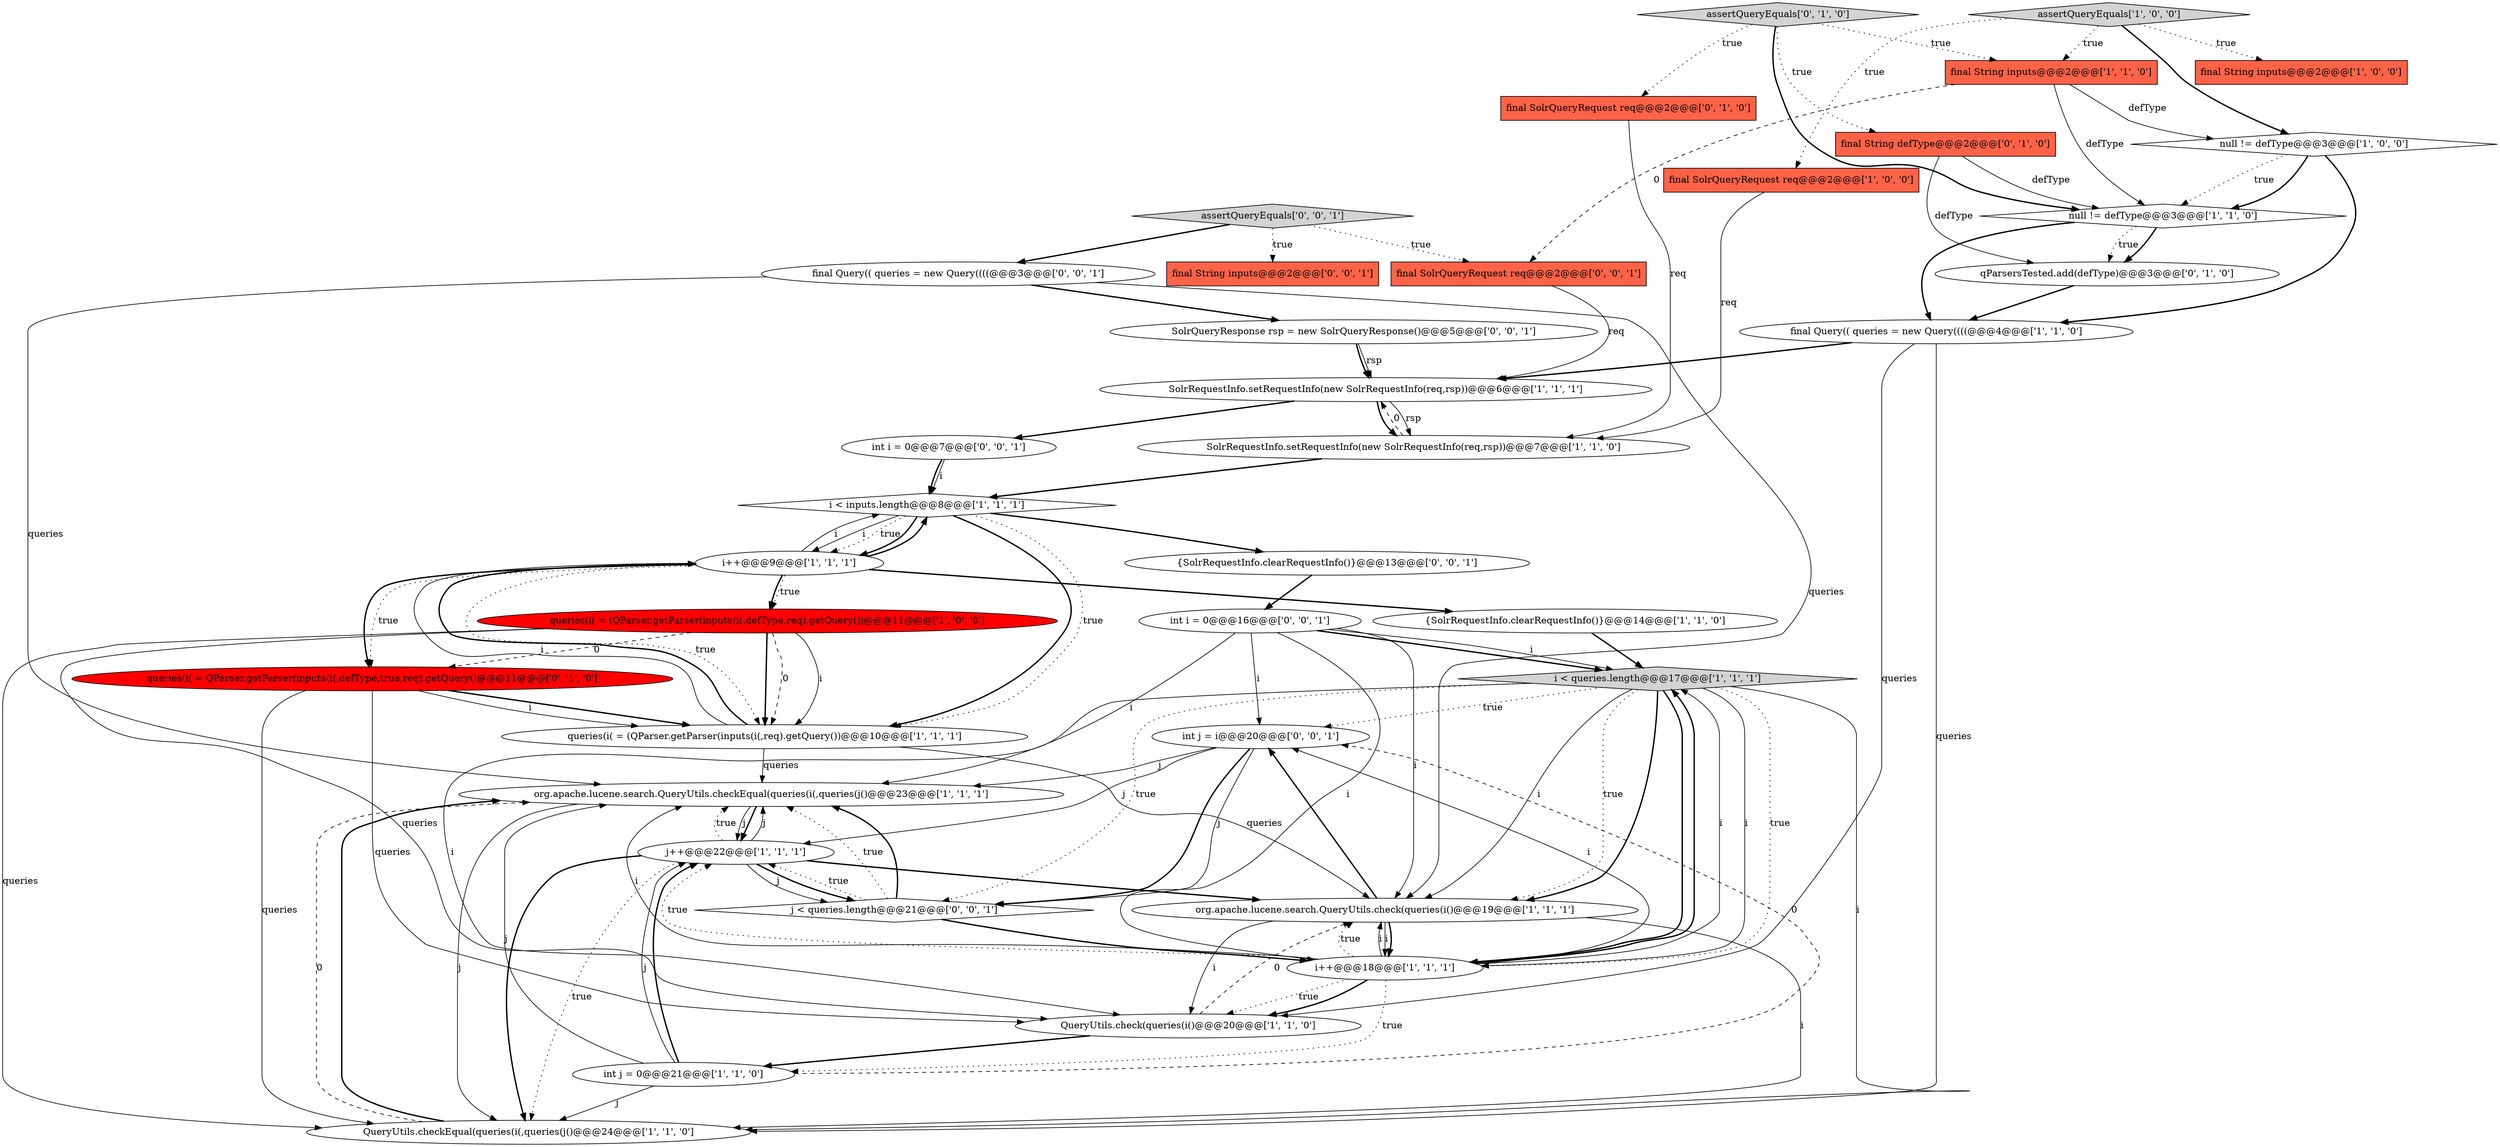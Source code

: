 digraph {
36 [style = filled, label = "SolrQueryResponse rsp = new SolrQueryResponse()@@@5@@@['0', '0', '1']", fillcolor = white, shape = ellipse image = "AAA0AAABBB3BBB"];
25 [style = filled, label = "assertQueryEquals['0', '1', '0']", fillcolor = lightgray, shape = diamond image = "AAA0AAABBB2BBB"];
30 [style = filled, label = "int i = 0@@@7@@@['0', '0', '1']", fillcolor = white, shape = ellipse image = "AAA0AAABBB3BBB"];
23 [style = filled, label = "final SolrQueryRequest req@@@2@@@['0', '1', '0']", fillcolor = tomato, shape = box image = "AAA0AAABBB2BBB"];
20 [style = filled, label = "null != defType@@@3@@@['1', '1', '0']", fillcolor = white, shape = diamond image = "AAA0AAABBB1BBB"];
32 [style = filled, label = "int j = i@@@20@@@['0', '0', '1']", fillcolor = white, shape = ellipse image = "AAA0AAABBB3BBB"];
3 [style = filled, label = "org.apache.lucene.search.QueryUtils.check(queries(i()@@@19@@@['1', '1', '1']", fillcolor = white, shape = ellipse image = "AAA0AAABBB1BBB"];
6 [style = filled, label = "final String inputs@@@2@@@['1', '0', '0']", fillcolor = tomato, shape = box image = "AAA0AAABBB1BBB"];
12 [style = filled, label = "{SolrRequestInfo.clearRequestInfo()}@@@14@@@['1', '1', '0']", fillcolor = white, shape = ellipse image = "AAA0AAABBB1BBB"];
14 [style = filled, label = "i++@@@18@@@['1', '1', '1']", fillcolor = white, shape = ellipse image = "AAA0AAABBB1BBB"];
21 [style = filled, label = "final String inputs@@@2@@@['1', '1', '0']", fillcolor = tomato, shape = box image = "AAA0AAABBB1BBB"];
15 [style = filled, label = "i++@@@9@@@['1', '1', '1']", fillcolor = white, shape = ellipse image = "AAA0AAABBB1BBB"];
9 [style = filled, label = "QueryUtils.checkEqual(queries(i(,queries(j()@@@24@@@['1', '1', '0']", fillcolor = white, shape = ellipse image = "AAA0AAABBB1BBB"];
33 [style = filled, label = "final SolrQueryRequest req@@@2@@@['0', '0', '1']", fillcolor = tomato, shape = box image = "AAA0AAABBB3BBB"];
24 [style = filled, label = "final String defType@@@2@@@['0', '1', '0']", fillcolor = tomato, shape = box image = "AAA0AAABBB2BBB"];
2 [style = filled, label = "i < queries.length@@@17@@@['1', '1', '1']", fillcolor = lightgray, shape = diamond image = "AAA0AAABBB1BBB"];
26 [style = filled, label = "queries(i( = QParser.getParser(inputs(i(,defType,true,req).getQuery()@@@11@@@['0', '1', '0']", fillcolor = red, shape = ellipse image = "AAA1AAABBB2BBB"];
22 [style = filled, label = "qParsersTested.add(defType)@@@3@@@['0', '1', '0']", fillcolor = white, shape = ellipse image = "AAA0AAABBB2BBB"];
1 [style = filled, label = "queries(i( = (QParser.getParser(inputs(i(,req).getQuery())@@@10@@@['1', '1', '1']", fillcolor = white, shape = ellipse image = "AAA0AAABBB1BBB"];
11 [style = filled, label = "SolrRequestInfo.setRequestInfo(new SolrRequestInfo(req,rsp))@@@7@@@['1', '1', '0']", fillcolor = white, shape = ellipse image = "AAA0AAABBB1BBB"];
16 [style = filled, label = "null != defType@@@3@@@['1', '0', '0']", fillcolor = white, shape = diamond image = "AAA0AAABBB1BBB"];
10 [style = filled, label = "int j = 0@@@21@@@['1', '1', '0']", fillcolor = white, shape = ellipse image = "AAA0AAABBB1BBB"];
28 [style = filled, label = "final Query(( queries = new Query((((@@@3@@@['0', '0', '1']", fillcolor = white, shape = ellipse image = "AAA0AAABBB3BBB"];
29 [style = filled, label = "final String inputs@@@2@@@['0', '0', '1']", fillcolor = tomato, shape = box image = "AAA0AAABBB3BBB"];
7 [style = filled, label = "org.apache.lucene.search.QueryUtils.checkEqual(queries(i(,queries(j()@@@23@@@['1', '1', '1']", fillcolor = white, shape = ellipse image = "AAA0AAABBB1BBB"];
17 [style = filled, label = "SolrRequestInfo.setRequestInfo(new SolrRequestInfo(req,rsp))@@@6@@@['1', '1', '1']", fillcolor = white, shape = ellipse image = "AAA0AAABBB1BBB"];
35 [style = filled, label = "assertQueryEquals['0', '0', '1']", fillcolor = lightgray, shape = diamond image = "AAA0AAABBB3BBB"];
13 [style = filled, label = "queries(i( = (QParser.getParser(inputs(i(,defType,req).getQuery())@@@11@@@['1', '0', '0']", fillcolor = red, shape = ellipse image = "AAA1AAABBB1BBB"];
27 [style = filled, label = "{SolrRequestInfo.clearRequestInfo()}@@@13@@@['0', '0', '1']", fillcolor = white, shape = ellipse image = "AAA0AAABBB3BBB"];
19 [style = filled, label = "assertQueryEquals['1', '0', '0']", fillcolor = lightgray, shape = diamond image = "AAA0AAABBB1BBB"];
5 [style = filled, label = "final Query(( queries = new Query((((@@@4@@@['1', '1', '0']", fillcolor = white, shape = ellipse image = "AAA0AAABBB1BBB"];
34 [style = filled, label = "int i = 0@@@16@@@['0', '0', '1']", fillcolor = white, shape = ellipse image = "AAA0AAABBB3BBB"];
31 [style = filled, label = "j < queries.length@@@21@@@['0', '0', '1']", fillcolor = white, shape = diamond image = "AAA0AAABBB3BBB"];
4 [style = filled, label = "QueryUtils.check(queries(i()@@@20@@@['1', '1', '0']", fillcolor = white, shape = ellipse image = "AAA0AAABBB1BBB"];
0 [style = filled, label = "i < inputs.length@@@8@@@['1', '1', '1']", fillcolor = white, shape = diamond image = "AAA0AAABBB1BBB"];
18 [style = filled, label = "j++@@@22@@@['1', '1', '1']", fillcolor = white, shape = ellipse image = "AAA0AAABBB1BBB"];
8 [style = filled, label = "final SolrQueryRequest req@@@2@@@['1', '0', '0']", fillcolor = tomato, shape = box image = "AAA0AAABBB1BBB"];
21->20 [style = solid, label="defType"];
2->9 [style = solid, label="i"];
34->7 [style = solid, label="i"];
18->3 [style = bold, label=""];
14->7 [style = solid, label="i"];
21->16 [style = solid, label="defType"];
10->7 [style = solid, label="j"];
16->20 [style = dotted, label="true"];
26->1 [style = solid, label="i"];
26->4 [style = solid, label="queries"];
7->18 [style = solid, label="j"];
13->9 [style = solid, label="queries"];
9->7 [style = bold, label=""];
0->15 [style = bold, label=""];
13->1 [style = bold, label=""];
31->7 [style = dotted, label="true"];
3->4 [style = solid, label="i"];
12->2 [style = bold, label=""];
3->9 [style = solid, label="i"];
10->32 [style = dashed, label="0"];
34->2 [style = bold, label=""];
15->0 [style = bold, label=""];
2->14 [style = bold, label=""];
14->3 [style = dotted, label="true"];
3->14 [style = solid, label="i"];
36->17 [style = bold, label=""];
9->7 [style = dashed, label="0"];
14->18 [style = dotted, label="true"];
36->17 [style = solid, label="rsp"];
25->21 [style = dotted, label="true"];
15->26 [style = dotted, label="true"];
2->3 [style = dotted, label="true"];
31->14 [style = bold, label=""];
34->3 [style = solid, label="i"];
18->31 [style = bold, label=""];
1->7 [style = solid, label="queries"];
15->13 [style = bold, label=""];
28->36 [style = bold, label=""];
26->1 [style = bold, label=""];
19->21 [style = dotted, label="true"];
18->7 [style = solid, label="j"];
35->33 [style = dotted, label="true"];
5->17 [style = bold, label=""];
13->26 [style = dashed, label="0"];
32->31 [style = solid, label="j"];
2->3 [style = solid, label="i"];
22->5 [style = bold, label=""];
15->13 [style = dotted, label="true"];
35->28 [style = bold, label=""];
0->15 [style = solid, label="i"];
5->4 [style = solid, label="queries"];
28->3 [style = solid, label="queries"];
30->0 [style = solid, label="i"];
2->14 [style = solid, label="i"];
2->4 [style = solid, label="i"];
18->9 [style = bold, label=""];
4->3 [style = dashed, label="0"];
15->12 [style = bold, label=""];
20->22 [style = dotted, label="true"];
25->23 [style = dotted, label="true"];
14->4 [style = dotted, label="true"];
16->20 [style = bold, label=""];
1->3 [style = solid, label="queries"];
32->31 [style = bold, label=""];
14->32 [style = solid, label="i"];
14->4 [style = bold, label=""];
35->29 [style = dotted, label="true"];
4->10 [style = bold, label=""];
10->18 [style = bold, label=""];
18->7 [style = dotted, label="true"];
18->31 [style = solid, label="j"];
13->1 [style = solid, label="i"];
2->3 [style = bold, label=""];
25->24 [style = dotted, label="true"];
11->17 [style = dashed, label="0"];
31->18 [style = dotted, label="true"];
14->3 [style = solid, label="i"];
19->8 [style = dotted, label="true"];
31->7 [style = bold, label=""];
1->15 [style = solid, label="i"];
19->16 [style = bold, label=""];
25->20 [style = bold, label=""];
27->34 [style = bold, label=""];
7->9 [style = solid, label="j"];
0->1 [style = bold, label=""];
18->9 [style = dotted, label="true"];
10->9 [style = solid, label="j"];
34->2 [style = solid, label="i"];
16->5 [style = bold, label=""];
7->18 [style = bold, label=""];
2->14 [style = dotted, label="true"];
14->2 [style = bold, label=""];
30->0 [style = bold, label=""];
10->18 [style = solid, label="j"];
0->1 [style = dotted, label="true"];
0->27 [style = bold, label=""];
0->15 [style = dotted, label="true"];
1->15 [style = bold, label=""];
3->14 [style = bold, label=""];
8->11 [style = solid, label="req"];
32->7 [style = solid, label="j"];
34->32 [style = solid, label="i"];
17->30 [style = bold, label=""];
23->11 [style = solid, label="req"];
15->0 [style = solid, label="i"];
2->31 [style = dotted, label="true"];
34->14 [style = solid, label="i"];
13->1 [style = dashed, label="0"];
14->10 [style = dotted, label="true"];
32->18 [style = solid, label="j"];
20->5 [style = bold, label=""];
20->22 [style = bold, label=""];
15->26 [style = bold, label=""];
5->9 [style = solid, label="queries"];
2->32 [style = dotted, label="true"];
17->11 [style = solid, label="rsp"];
11->0 [style = bold, label=""];
13->4 [style = solid, label="queries"];
24->20 [style = solid, label="defType"];
21->33 [style = dashed, label="0"];
24->22 [style = solid, label="defType"];
15->1 [style = dotted, label="true"];
33->17 [style = solid, label="req"];
28->7 [style = solid, label="queries"];
19->6 [style = dotted, label="true"];
3->32 [style = bold, label=""];
26->9 [style = solid, label="queries"];
14->2 [style = solid, label="i"];
17->11 [style = bold, label=""];
}
